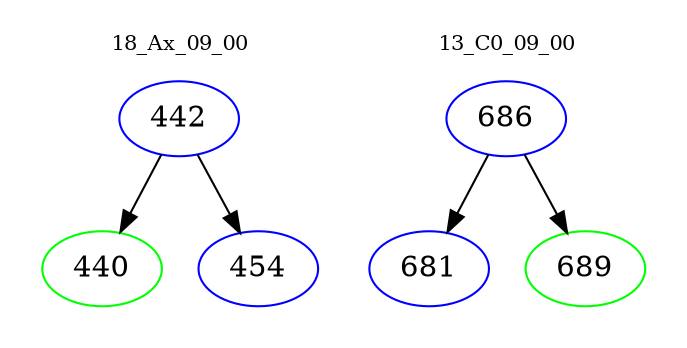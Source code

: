 digraph{
subgraph cluster_0 {
color = white
label = "18_Ax_09_00";
fontsize=10;
T0_442 [label="442", color="blue"]
T0_442 -> T0_440 [color="black"]
T0_440 [label="440", color="green"]
T0_442 -> T0_454 [color="black"]
T0_454 [label="454", color="blue"]
}
subgraph cluster_1 {
color = white
label = "13_C0_09_00";
fontsize=10;
T1_686 [label="686", color="blue"]
T1_686 -> T1_681 [color="black"]
T1_681 [label="681", color="blue"]
T1_686 -> T1_689 [color="black"]
T1_689 [label="689", color="green"]
}
}
